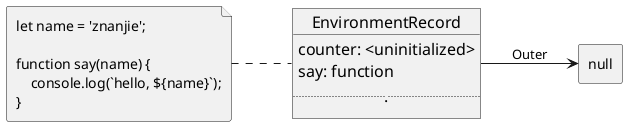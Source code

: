 @startuml LexicalEnvironmentFunction
skinparam {
    FileFontSize 14
    ObjectAttributeFontSize 14
    ObjectFontSize 16
}
agent agent [
    null
]
file counter [
    let name = 'znanjie';

    function say(name) {
        console.log(`hello, ${name}`);
    }
]
object EnvironmentRecord
EnvironmentRecord : counter: <uninitialized>
EnvironmentRecord : say: function
EnvironmentRecord : .....

left to right direction
counter .. EnvironmentRecord
EnvironmentRecord --> agent: Outer
@enduml